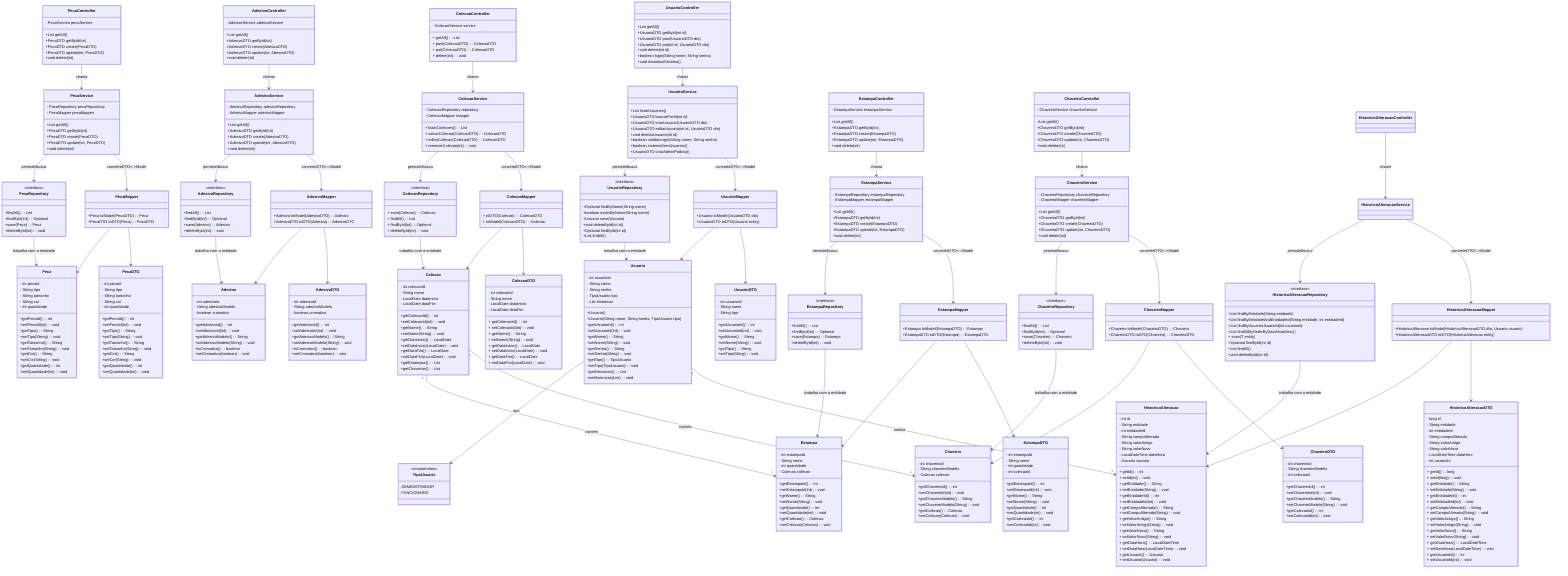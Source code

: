 classDiagram

%%Models
    class Colecao {
        - int colecaoId
        - String nome
        - LocalDate dataInicio
        - LocalDate dataFim
        +getColecaoId(): int
        +setColecaoId(int): void
        +getNome(): String
        +setNome(String): void
        +getDataInicio(): LocalDate
        +setDataInicio(LocalDate): void
        +getDataFim(): LocalDate
        +setDataFim(LocalDate): void
        +getEstampas(): List<Estampa>
        +getChaveiros(): List<Chaveiro>
    }

    class Estampa {
        - int estampaId
        - String nome
        - int quantidade
        - Colecao colecao
        +getEstampaId(): int
        +setEstampaId(int): void
        +getNome(): String
        +setNome(String): void
        +getQuantidade(): int
        +setQuantidade(int): void
        +getColecao(): Colecao
        +setColecao(Colecao): void
    }

    class Peca {
        - int pecaId
        - String tipo
        - String tamanho
        - String cor
        - int quantidade
        +getPecaId(): int
        +setPecaId(int): void
        +getTipo(): String
        +setTipo(String): void
        +getTamanho(): String
        +setTamanho(String): void
        +getCor(): String
        +setCor(String): void
        +getQuantidade(): int
        +setQuantidade(int): void
    }


    class Chaveiro {
        - int chaveiroId
        - String chaveiroModelo
        - Colecao colecao
        +getChaveiroId(): int
        +setChaveiroId(int): void
        +getChaveiroModelo(): String
        +setChaveiroModelo(String): void
        +getColecao(): Colecao
        +setColecao(Colecao): void
    }

    class Adesivo {
        - int adesivoId
        - String adesivoModelo
        - boolean cromatico
        +getAdesivoId(): int
        +setAdesivoId(int): void
        +getAdesivoModelo(): String
        +setAdesivoModelo(String): void
        +isCromatico(): boolean
        +setCromatico(boolean): void
    }

    class Usuario {
        - int usuarioId
        - String nome
        - String senha
        - TipoUsuario tipo
        - List<HistoricoAlteracao> historicos
        +Usuario()
        +Usuario(String nome, String senha, TipoUsuario tipo)
        +getUsuarioId(): int
        +setUsuarioId(int): void
        +getNome(): String
        +setNome(String): void
        +getSenha(): String
        +setSenha(String): void
        +getTipo(): TipoUsuario
        +setTipo(TipoUsuario): void
        +getHistoricos(): List<HistoricoAlteracao>
        +setHistoricos(List<HistoricoAlteracao>): void
    }


    class TipoUsuario {
        <<enumeration>>
        ADMINISTRADOR
        FUNCIONARIO
    }

    class HistoricoAlteracao {
        - int id
        - String entidade
        - int entidadeId
        - String campoAlterado
        - String valorAntigo
        - String valorNovo
        - LocalDateTime dataHora
        - Usuario usuario
        + getId(): int
        + setId(int): void
        + getEntidade(): String
        + setEntidade(String): void
        + getEntidadeId(): int
        + setEntidadeId(int): void
        + getCampoAlterado(): String
        + setCampoAlterado(String): void
        + getValorAntigo(): String
        + setValorAntigo(String): void
        + getValorNovo(): String
        + setValorNovo(String): void
        + getDataHora(): LocalDateTime
        + setDataHora(LocalDateTime): void
        + getUsuario(): Usuario
        + setUsuario(Usuario): void
    }

    Colecao "1" --> "n" Estampa : contem
    Colecao "1" --> "n" Chaveiro : contem
    Usuario --> TipoUsuario : tipo
    Usuario "1" --> "n" HistoricoAlteracao : realiza

%%Repositorys

    class ColecaoRepository {
        <<interface>>
        + save(Colecao): Colecao
        + findAll(): List<Colecao>
        + findById(int): Optional<Colecao>
        + deleteById(int): void
    }

    class EstampaRepository {
        <<interface>>
        +findAll(): List<Estampa>
        +findById(int): Optional<Estampa>
        +save(Estampa): Estampa
        +deleteById(int): void
    }

    class PecaRepository {
        <<interface>>
        +findAll(): List<Peca>
        +findById(int): Optional<Peca>
        +save(Peca): Peca
        +deleteById(int): void
    }

    class ChaveiroRepository {
        <<interface>>
        +findAll(): List<Chaveiro>
        +findById(int): Optional<Chaveiro>
        +save(Chaveiro): Chaveiro
        +deleteById(int): void
    }

    class AdesivoRepository {
        <<interface>>
        +findAll(): List<Adesivo>
        +findById(int): Optional<Adesivo>
        +save(Adesivo): Adesivo
        +deleteById(int): void
    }

    class UsuarioRepository {
        <<interface>>
        +Optional<Usuario> findByNome(String nome)
        +boolean existsByNome(String nome)
        +Usuario save(Usuario)
        +void deleteById(int id)
        +Optional<Usuario> findById(int id)
        +List<Usuario> findAll()
    }

    class HistoricoAlteracaoRepository {
        <<interface>>
        +List<HistoricoAlteracao> findByEntidade(String entidade)
        +List<HistoricoAlteracao> findByEntidadeAndEntidadeId(String entidade, int entidadeId)
        +List<HistoricoAlteracao> findByUsuarioUsuarioId(int usuarioId)
        +List<HistoricoAlteracao> findAllByOrderByDataHoraDesc()
        +<T extends HistoricoAlteracao> save(T entity)
        +Optional<HistoricoAlteracao> findById(int id)
        +List<HistoricoAlteracao> findAll()
        +void deleteById(int id)
    }

%%Services

    class ColecaoService {
        - ColecaoRepository repository
        - ColecaoMapper mapper
        + listarColecoes(): List<ColecaoDTO>
        + salvarColecao(ColecaoDTO): ColecaoDTO
        + editarColecao(ColecaoDTO): ColecaoDTO
        + removerColecao(int): void
    }

    class EstampaService {
        - EstampaRepository estampaRepository
        - EstampaMapper estampaMapper
        +List<EstampaDTO> getAll()
        +EstampaDTO getById(int)
        +EstampaDTO create(EstampaDTO)
        +EstampaDTO update(int, EstampaDTO)
        +void delete(int)
    }

    class PecaService {
        - PecaRepository pecaRepository
        - PecaMapper pecaMapper
        +List<PecaDTO> getAll()
        +PecaDTO getById(int)
        +PecaDTO create(PecaDTO)
        +PecaDTO update(int, PecaDTO)
        +void delete(int)
    }

    class ChaveiroService {
        - ChaveiroRepository chaveiroRepository
        - ChaveiroMapper chaveiroMapper
        +List<ChaveiroDTO> getAll()
        +ChaveiroDTO getById(int)
        +ChaveiroDTO create(ChaveiroDTO)
        +ChaveiroDTO update(int, ChaveiroDTO)
        +void delete(int)
    }

    class AdesivoService {
        - AdesivoRepository adesivoRepository
        - AdesivoMapper adesivoMapper
        +List<AdesivoDTO> getAll()
        +AdesivoDTO getById(int)
        +AdesivoDTO create(AdesivoDTO)
        +AdesivoDTO update(int, AdesivoDTO)
        +void delete(int)
    }

    class UsuarioService {
        +List<UsuarioDTO> listarUsuarios()
        +UsuarioDTO buscarPorId(int id)
        +UsuarioDTO criarUsuario(UsuarioDTO dto)
        +UsuarioDTO editarUsuario(int id, UsuarioDTO dto)
        +void deletarUsuario(int id)
        +boolean validarLogin(String nome, String senha)
        +boolean sistemaSemUsuarios()
        +UsuarioDTO criarAdminPadrao()
    }

%%Mappers

    class ColecaoMapper {
        + toDTO(Colecao): ColecaoDTO
        + toModel(ColecaoDTO): Colecao
    }

    class EstampaMapper{
        +Estampa toModel(EstampaDTO): Estampa
        +EstampaDTO toDTO(Estampa): EstampaDTO
    }

    class PecaMapper {
        +Peca toModel(PecaDTO): Peca
        +PecaDTO toDTO(Peca): PecaDTO
    }


    class ChaveiroMapper {
        +Chaveiro toModel(ChaveiroDTO): Chaveiro
        +ChaveiroDTO toDTO(Chaveiro): ChaveiroDTO
    }

    class AdesivoMapper {
        +Adesivo toModel(AdesivoDTO): Adesivo
        +AdesivoDTO toDTO(Adesivo): AdesivoDTO
    }

    class UsuarioMapper {
        +Usuario toModel(UsuarioDTO dto)
        +UsuarioDTO toDTO(Usuario entity)
    }

    class HistoricoAlteracaoMapper {
        +HistoricoAlteracao toModel(HistoricoAlteracaoDTO dto, Usuario usuario)
        +HistoricoAlteracaoDTO toDTO(HistoricoAlteracao entity)
    }

%%DTOs

    class ColecaoDTO {
        - int colecaoId
        - String nome
        - LocalDate dataInicio
        - LocalDate dataFim
        + getColecaoId(): int
        + setColecaoId(int): void
        + getNome(): String
        + setNome(String): void
        + getDataInicio(): LocalDate
        + setDataInicio(LocalDate): void
        + getDataFim(): LocalDate
        + setDataFim(LocalDate): void
    }

    class EstampaDTO {
        - int estampaId
        - String nome
        - int quantidade
        - int colecaoId
        +getEstampaId(): int
        +setEstampaId(int): void
        +getNome(): String
        +setNome(String): void
        +getQuantidade(): int
        +setQuantidade(int): void
        +getColecaoId(): int
        +setColecaoId(int): void
    }

    class PecaDTO {
        - int pecaId
        - String tipo
        - String tamanho
        - String cor
        - int quantidade
        +getPecaId(): int
        +setPecaId(int): void
        +getTipo(): String
        +setTipo(String): void
        +getTamanho(): String
        +setTamanho(String): void
        +getCor(): String
        +setCor(String): void
        +getQuantidade(): int
        +setQuantidade(int): void
    }

    class ChaveiroDTO {
        - int chaveiroId
        - String chaveiroModelo
        - int colecaoId
        +getChaveiroId(): int
        +setChaveiroId(int): void
        +getChaveiroModelo(): String
        +setChaveiroModelo(String): void
        +getColecaoId(): int
        +setColecaoId(int): void
    }

    class AdesivoDTO {
        - int adesivoId
        - String adesivoModelo
        - boolean cromatico
        +getAdesivoId(): int
        +setAdesivoId(int): void
        +getAdesivoModelo(): String
        +setAdesivoModelo(String): void
        +isCromatico(): boolean
        +setCromatico(boolean): void
    }

    class UsuarioDTO {
        - int usuarioId
        - String nome
        - String tipo
        +getUsuarioId(): int
        +setUsuarioId(int): void
        +getNome(): String
        +setNome(String): void
        +getTipo(): String
        +setTipo(String): void
    }

    class HistoricoAlteracaoDTO {
        - long id
        - String entidade
        - int entidadeId
        - String campoAlterado
        - String valorAntigo
        - String valorNovo
        - LocalDateTime dataHora
        - int usuarioId
        + getId(): long
        + setId(long): void
        + getEntidade(): String
        + setEntidade(String): void
        + getEntidadeId(): int
        + setEntidadeId(int): void
        + getCampoAlterado(): String
        + setCampoAlterado(String): void
        + getValorAntigo(): String
        + setValorAntigo(String): void
        + getValorNovo(): String
        + setValorNovo(String): void
        + getDataHora(): LocalDateTime
        + setDataHora(LocalDateTime): void
        + getUsuarioId(): int
        + setUsuarioId(int): void
    }



%%Controllers

    class ColecaoController {
        - ColecaoService service
        + getAll(): List<ColecaoDTO>
        + post(ColecaoDTO): ColecaoDTO
        + put(ColecaoDTO): ColecaoDTO
        + delete(int): void
    }

    class EstampaController {
        - EstampaService estampaService
        +List<EstampaDTO> getAll()
        +EstampaDTO getById(int)
        +EstampaDTO create(EstampaDTO)
        +EstampaDTO update(int, EstampaDTO)
        +void delete(int)
    }

    class PecaController {
        - PecaService pecaService
        +List<PecaDTO> getAll()
        +PecaDTO getById(int)
        +PecaDTO create(PecaDTO)
        +PecaDTO update(int, PecaDTO)
        +void delete(int)
    }

    class ChaveiroController {
        - ChaveiroService chaveiroService
        +List<ChaveiroDTO> getAll()
        +ChaveiroDTO getById(int)
        +ChaveiroDTO create(ChaveiroDTO)
        +ChaveiroDTO update(int, ChaveiroDTO)
        +void delete(int)
    }

    class AdesivoController {
        - AdesivoService adesivoService
        +List<AdesivoDTO> getAll()
        +AdesivoDTO getById(int)
        +AdesivoDTO create(AdesivoDTO)
        +AdesivoDTO update(int, AdesivoDTO)
        +void delete(int)
    }

    class UsuarioController {
        +List<UsuarioDTO> getAll()
        +UsuarioDTO getById(int id)
        +UsuarioDTO post(UsuarioDTO dto)
        +UsuarioDTO put(int id, UsuarioDTO dto)
        +void delete(int id)
        +boolean login(String nome, String senha)
        +void inicializarSistema()
    }

%%Relacoes

    AdesivoController -->AdesivoService : chama
    AdesivoService -->AdesivoRepository : persiste/busca
    AdesivoService -->AdesivoMapper : converteDTO<->Model
    AdesivoRepository -->Adesivo: trabalha com a entidade
    AdesivoMapper --> Adesivo
    AdesivoMapper --> AdesivoDTO

    ColecaoController -->ColecaoService : chama
    ColecaoService -->ColecaoRepository : persiste/busca
    ColecaoService -->ColecaoMapper : converteDTO<->Model
    ColecaoRepository -->Colecao: trabalha com a entidade
    ColecaoMapper --> Colecao
    ColecaoMapper --> ColecaoDTO

    EstampaController -->EstampaService : chama
    EstampaService -->EstampaRepository : persiste/busca
    EstampaService -->EstampaMapper : converteDTO<->Model
    EstampaRepository -->Estampa: trabalha com a entidade
    EstampaMapper --> Estampa
    EstampaMapper --> EstampaDTO

    PecaController -->PecaService : chama
    PecaService -->PecaRepository : persiste/busca
    PecaService -->PecaMapper : converteDTO<->Model
    PecaRepository -->Peca: trabalha com a entidade
    PecaMapper -->Peca
    PecaMapper --> PecaDTO

    ChaveiroController -->ChaveiroService : chama
    ChaveiroService -->ChaveiroRepository : persiste/busca
    ChaveiroService -->ChaveiroMapper : converteDTO<->Model
    ChaveiroRepository -->Chaveiro: trabalha com a entidade
    ChaveiroMapper --> Chaveiro
    ChaveiroMapper --> ChaveiroDTO

    UsuarioController -->UsuarioService : chama
    UsuarioService -->UsuarioRepository : persiste/busca
    UsuarioService -->UsuarioMapper : converteDTO<->Model
    UsuarioRepository -->Usuario: trabalha com a entidade
    UsuarioMapper --> Usuario
    UsuarioMapper --> UsuarioDTO

    HistoricoAlteracaoController -->HistoricoAlteracaoService : chama
    HistoricoAlteracaoService -->HistoricoAlteracaoRepository : persiste/busca
    HistoricoAlteracaoService -->HistoricoAlteracaoMapper : converteDTO<->Model
    HistoricoAlteracaoRepository -->HistoricoAlteracao: trabalha com a entidade
    HistoricoAlteracaoMapper --> HistoricoAlteracao
    HistoricoAlteracaoMapper --> HistoricoAlteracaoDTO